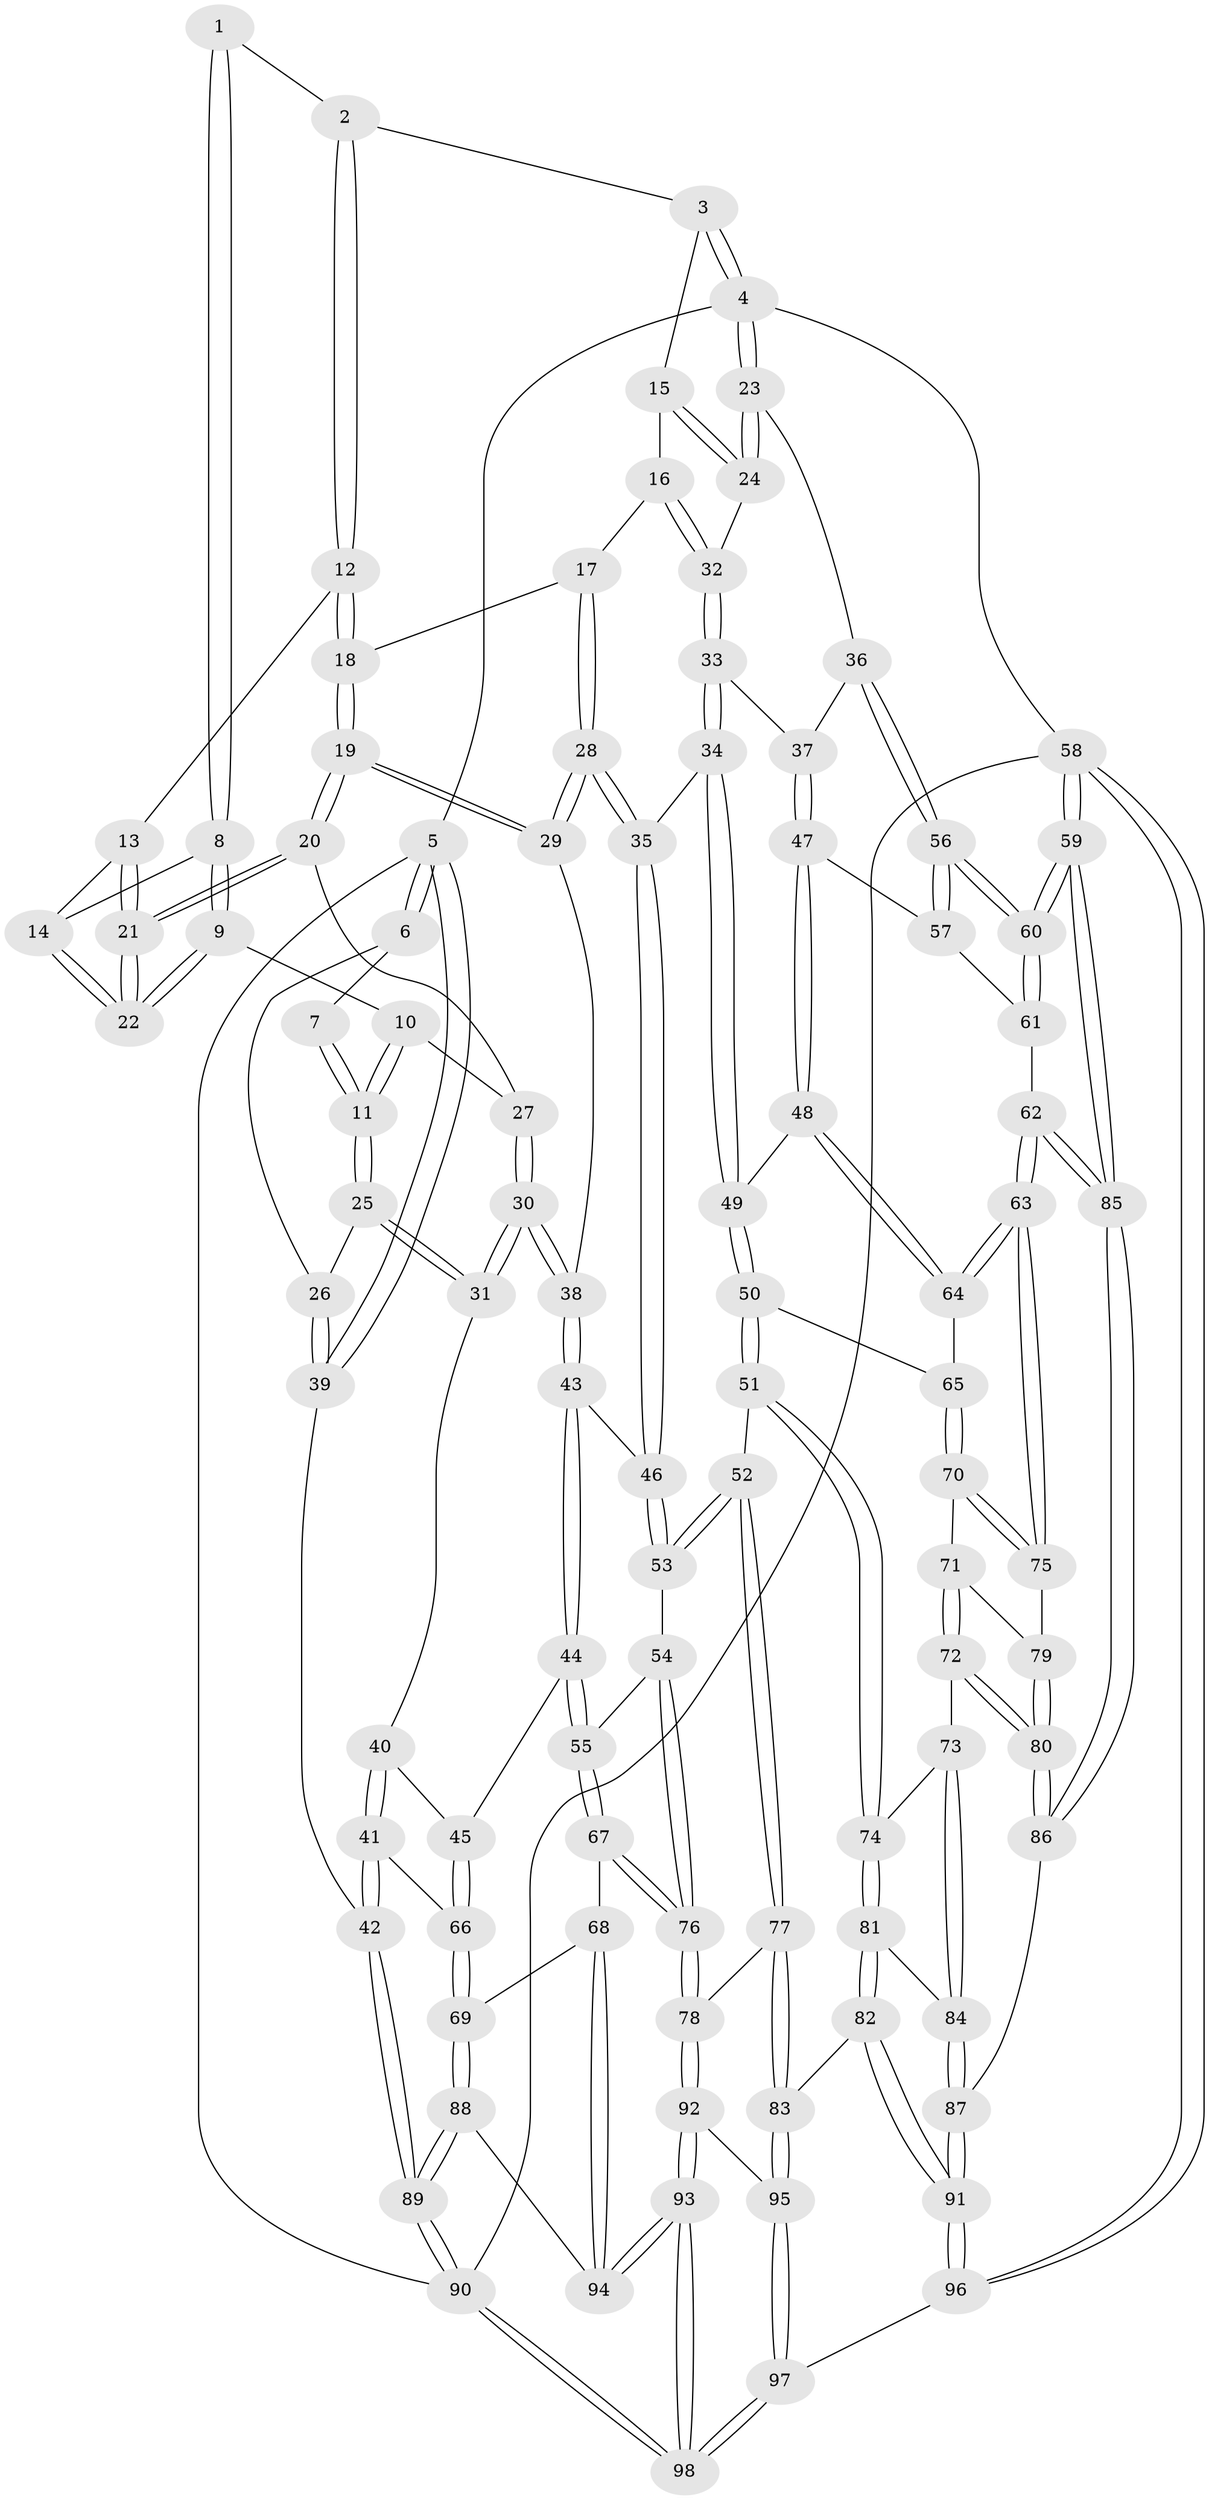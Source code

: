 // Generated by graph-tools (version 1.1) at 2025/38/03/09/25 02:38:51]
// undirected, 98 vertices, 242 edges
graph export_dot {
graph [start="1"]
  node [color=gray90,style=filled];
  1 [pos="+0.34561351000306184+0"];
  2 [pos="+0.6475340291520432+0"];
  3 [pos="+0.8892070695882032+0"];
  4 [pos="+1+0"];
  5 [pos="+0+0"];
  6 [pos="+0+0"];
  7 [pos="+0.1496283242937802+0"];
  8 [pos="+0.3830121923529439+0.021851269875214664"];
  9 [pos="+0.34016543946843864+0.08922223413539136"];
  10 [pos="+0.3173437485294625+0.11277445868557477"];
  11 [pos="+0.26299750711602143+0.12611026239167636"];
  12 [pos="+0.6419175315514176+0"];
  13 [pos="+0.6195230002432995+0"];
  14 [pos="+0.4457939290934629+0.05624154133931637"];
  15 [pos="+0.858863625333779+0.07238348785518238"];
  16 [pos="+0.8389995652826828+0.15004201645958898"];
  17 [pos="+0.7478196770829243+0.12217515554315016"];
  18 [pos="+0.7000350519303176+0.03706269736012825"];
  19 [pos="+0.5425803098569157+0.21160527090107856"];
  20 [pos="+0.530280577503463+0.19145146249504633"];
  21 [pos="+0.5274600470755046+0.17370441506787762"];
  22 [pos="+0.49310473557369067+0.13374821978048265"];
  23 [pos="+1+0"];
  24 [pos="+1+0.04048424799377097"];
  25 [pos="+0.1881847137537355+0.21340705057498854"];
  26 [pos="+0.15650698500607016+0.2026912565156105"];
  27 [pos="+0.397629392192459+0.17727507635437892"];
  28 [pos="+0.5691572820791747+0.25987394108122425"];
  29 [pos="+0.5590951198807198+0.24838876512680322"];
  30 [pos="+0.30046369468736506+0.2997887259438902"];
  31 [pos="+0.21131019420663105+0.255889316393494"];
  32 [pos="+0.8463323031633874+0.16126131302665894"];
  33 [pos="+0.8622981191764818+0.2545413411194605"];
  34 [pos="+0.6455551179496071+0.3857734535689486"];
  35 [pos="+0.6121224926217772+0.3790624290155995"];
  36 [pos="+1+0.2916109821128277"];
  37 [pos="+0.9667739647968734+0.31652979876546783"];
  38 [pos="+0.30094719120956137+0.300212305015951"];
  39 [pos="+0+0.2997803632181398"];
  40 [pos="+0.1954257247044038+0.29520026717810327"];
  41 [pos="+0+0.5728934962357848"];
  42 [pos="+0+0.5636486138439091"];
  43 [pos="+0.3208160105160872+0.3464852130604141"];
  44 [pos="+0.33701823796812674+0.5358643236521364"];
  45 [pos="+0.21475151290096411+0.5517536339405715"];
  46 [pos="+0.6095683326949941+0.38158040086119005"];
  47 [pos="+0.8676816420048263+0.5263687259564773"];
  48 [pos="+0.8618760908906018+0.5276918197889577"];
  49 [pos="+0.7662233492012912+0.4989588988564268"];
  50 [pos="+0.6986519150902952+0.6372394323794982"];
  51 [pos="+0.589472721647102+0.7017753610031449"];
  52 [pos="+0.5866530394087066+0.7005335055819342"];
  53 [pos="+0.4765737298715441+0.5565011958428162"];
  54 [pos="+0.46348689109780494+0.5582368676998706"];
  55 [pos="+0.3826436294110249+0.554039424414531"];
  56 [pos="+1+0.5718377379610512"];
  57 [pos="+0.9128341426806905+0.5459702372943666"];
  58 [pos="+1+1"];
  59 [pos="+1+1"];
  60 [pos="+1+0.844144461629445"];
  61 [pos="+0.9367735302203369+0.6381939933289665"];
  62 [pos="+0.9222092905194882+0.7763052722147464"];
  63 [pos="+0.9141788171572439+0.7725425325457905"];
  64 [pos="+0.8329894677346025+0.6580378684277626"];
  65 [pos="+0.7812918267951147+0.6841095062541189"];
  66 [pos="+0.06087675610224402+0.6170272700206354"];
  67 [pos="+0.30747165662091497+0.7955653559275031"];
  68 [pos="+0.2973767711581716+0.7983223040263966"];
  69 [pos="+0.14495728003677477+0.7674575898749039"];
  70 [pos="+0.7740951686270464+0.7060593034708152"];
  71 [pos="+0.7586004714459985+0.7336470444944062"];
  72 [pos="+0.7008651519813393+0.7709443390443926"];
  73 [pos="+0.6857697099861642+0.7627010973682008"];
  74 [pos="+0.5901324070263226+0.7026499777944777"];
  75 [pos="+0.8654427887667722+0.7764642465524647"];
  76 [pos="+0.39667453188547463+0.819832227378055"];
  77 [pos="+0.4678509235396101+0.8196401788850373"];
  78 [pos="+0.4005108366525051+0.8225485257285995"];
  79 [pos="+0.8288484361906091+0.7839396614997928"];
  80 [pos="+0.7392627297017783+0.8495499928110496"];
  81 [pos="+0.5968818502615623+0.8251724080723218"];
  82 [pos="+0.5587660522977029+0.8939454357745452"];
  83 [pos="+0.5296120432573802+0.9049529346366927"];
  84 [pos="+0.6386856891471235+0.857943333581192"];
  85 [pos="+1+0.9216952162765031"];
  86 [pos="+0.7393302766241102+0.9145754376352679"];
  87 [pos="+0.7138321231558148+0.940184765083377"];
  88 [pos="+0.1320479007274612+0.8325854863088433"];
  89 [pos="+0+1"];
  90 [pos="+0+1"];
  91 [pos="+0.7099759126642523+0.9465104569430587"];
  92 [pos="+0.39827243437633525+0.9299716659945687"];
  93 [pos="+0.3069378600141273+1"];
  94 [pos="+0.27663078925594287+1"];
  95 [pos="+0.5289119110585433+0.907009776267356"];
  96 [pos="+0.6459299023937033+1"];
  97 [pos="+0.5096927275483646+1"];
  98 [pos="+0.30847055288773384+1"];
  1 -- 2;
  1 -- 8;
  1 -- 8;
  2 -- 3;
  2 -- 12;
  2 -- 12;
  3 -- 4;
  3 -- 4;
  3 -- 15;
  4 -- 5;
  4 -- 23;
  4 -- 23;
  4 -- 58;
  5 -- 6;
  5 -- 6;
  5 -- 39;
  5 -- 39;
  5 -- 90;
  6 -- 7;
  6 -- 26;
  7 -- 11;
  7 -- 11;
  8 -- 9;
  8 -- 9;
  8 -- 14;
  9 -- 10;
  9 -- 22;
  9 -- 22;
  10 -- 11;
  10 -- 11;
  10 -- 27;
  11 -- 25;
  11 -- 25;
  12 -- 13;
  12 -- 18;
  12 -- 18;
  13 -- 14;
  13 -- 21;
  13 -- 21;
  14 -- 22;
  14 -- 22;
  15 -- 16;
  15 -- 24;
  15 -- 24;
  16 -- 17;
  16 -- 32;
  16 -- 32;
  17 -- 18;
  17 -- 28;
  17 -- 28;
  18 -- 19;
  18 -- 19;
  19 -- 20;
  19 -- 20;
  19 -- 29;
  19 -- 29;
  20 -- 21;
  20 -- 21;
  20 -- 27;
  21 -- 22;
  21 -- 22;
  23 -- 24;
  23 -- 24;
  23 -- 36;
  24 -- 32;
  25 -- 26;
  25 -- 31;
  25 -- 31;
  26 -- 39;
  26 -- 39;
  27 -- 30;
  27 -- 30;
  28 -- 29;
  28 -- 29;
  28 -- 35;
  28 -- 35;
  29 -- 38;
  30 -- 31;
  30 -- 31;
  30 -- 38;
  30 -- 38;
  31 -- 40;
  32 -- 33;
  32 -- 33;
  33 -- 34;
  33 -- 34;
  33 -- 37;
  34 -- 35;
  34 -- 49;
  34 -- 49;
  35 -- 46;
  35 -- 46;
  36 -- 37;
  36 -- 56;
  36 -- 56;
  37 -- 47;
  37 -- 47;
  38 -- 43;
  38 -- 43;
  39 -- 42;
  40 -- 41;
  40 -- 41;
  40 -- 45;
  41 -- 42;
  41 -- 42;
  41 -- 66;
  42 -- 89;
  42 -- 89;
  43 -- 44;
  43 -- 44;
  43 -- 46;
  44 -- 45;
  44 -- 55;
  44 -- 55;
  45 -- 66;
  45 -- 66;
  46 -- 53;
  46 -- 53;
  47 -- 48;
  47 -- 48;
  47 -- 57;
  48 -- 49;
  48 -- 64;
  48 -- 64;
  49 -- 50;
  49 -- 50;
  50 -- 51;
  50 -- 51;
  50 -- 65;
  51 -- 52;
  51 -- 74;
  51 -- 74;
  52 -- 53;
  52 -- 53;
  52 -- 77;
  52 -- 77;
  53 -- 54;
  54 -- 55;
  54 -- 76;
  54 -- 76;
  55 -- 67;
  55 -- 67;
  56 -- 57;
  56 -- 57;
  56 -- 60;
  56 -- 60;
  57 -- 61;
  58 -- 59;
  58 -- 59;
  58 -- 96;
  58 -- 96;
  58 -- 90;
  59 -- 60;
  59 -- 60;
  59 -- 85;
  59 -- 85;
  60 -- 61;
  60 -- 61;
  61 -- 62;
  62 -- 63;
  62 -- 63;
  62 -- 85;
  62 -- 85;
  63 -- 64;
  63 -- 64;
  63 -- 75;
  63 -- 75;
  64 -- 65;
  65 -- 70;
  65 -- 70;
  66 -- 69;
  66 -- 69;
  67 -- 68;
  67 -- 76;
  67 -- 76;
  68 -- 69;
  68 -- 94;
  68 -- 94;
  69 -- 88;
  69 -- 88;
  70 -- 71;
  70 -- 75;
  70 -- 75;
  71 -- 72;
  71 -- 72;
  71 -- 79;
  72 -- 73;
  72 -- 80;
  72 -- 80;
  73 -- 74;
  73 -- 84;
  73 -- 84;
  74 -- 81;
  74 -- 81;
  75 -- 79;
  76 -- 78;
  76 -- 78;
  77 -- 78;
  77 -- 83;
  77 -- 83;
  78 -- 92;
  78 -- 92;
  79 -- 80;
  79 -- 80;
  80 -- 86;
  80 -- 86;
  81 -- 82;
  81 -- 82;
  81 -- 84;
  82 -- 83;
  82 -- 91;
  82 -- 91;
  83 -- 95;
  83 -- 95;
  84 -- 87;
  84 -- 87;
  85 -- 86;
  85 -- 86;
  86 -- 87;
  87 -- 91;
  87 -- 91;
  88 -- 89;
  88 -- 89;
  88 -- 94;
  89 -- 90;
  89 -- 90;
  90 -- 98;
  90 -- 98;
  91 -- 96;
  91 -- 96;
  92 -- 93;
  92 -- 93;
  92 -- 95;
  93 -- 94;
  93 -- 94;
  93 -- 98;
  93 -- 98;
  95 -- 97;
  95 -- 97;
  96 -- 97;
  97 -- 98;
  97 -- 98;
}
